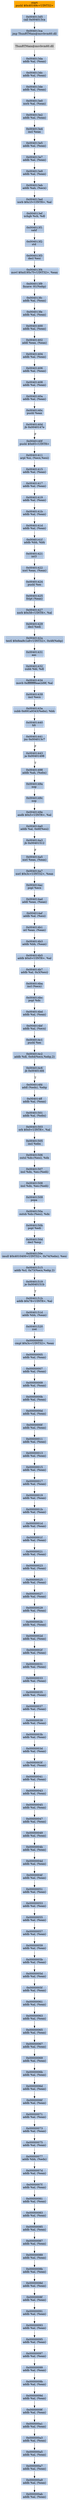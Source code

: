 digraph G {
node[shape=rectangle,style=filled,fillcolor=lightsteelblue,color=lightsteelblue]
bgcolor="transparent"
a0x004013d0pushl_0x40169cUINT32[label="start\npushl $0x40169c<UINT32>",color="lightgrey",fillcolor="orange"];
a0x004013d5call_0x004013ca[label="0x004013d5\ncall 0x004013ca"];
a0x004013cajmp_ThunRTMain_msvbvm60_dll[label="0x004013ca\njmp ThunRTMain@msvbvm60.dll"];
ThunRTMain_msvbvm60_dll[label="ThunRTMain@msvbvm60.dll",color="lightgrey",fillcolor="lightgrey"];
a0x004013daaddb_al_eax_[label="0x004013da\naddb %al, (%eax)"];
a0x004013dcaddb_al_eax_[label="0x004013dc\naddb %al, (%eax)"];
a0x004013deaddb_al_eax_[label="0x004013de\naddb %al, (%eax)"];
a0x004013e0xorb_al_eax_[label="0x004013e0\nxorb %al, (%eax)"];
a0x004013e2addb_al_eax_[label="0x004013e2\naddb %al, (%eax)"];
a0x004013e4incl_eax[label="0x004013e4\nincl %eax"];
a0x004013e5addb_al_eax_[label="0x004013e5\naddb %al, (%eax)"];
a0x004013e7addb_al_eax_[label="0x004013e7\naddb %al, (%eax)"];
a0x004013e9addb_al_eax_[label="0x004013e9\naddb %al, (%eax)"];
a0x004013ebaddb_ah_ecx_[label="0x004013eb\naddb %ah, (%ecx)"];
a0x004013edxorb_0x1fUINT8_al[label="0x004013ed\nxorb $0x1f<UINT8>, %al"];
a0x004013efxchgb_ch_dl[label="0x004013ef\nxchgb %ch, %dl"];
a0x004013f1sahf_[label="0x004013f1\nsahf "];
a0x004013f2std_[label="0x004013f2\nstd "];
a0x004013f3decl_esi[label="0x004013f3\ndecl %esi"];
a0x004013f4movl_0xd195c7fUINT32_eax[label="0x004013f4\nmovl $0xd195c7f<UINT32>, %eax"];
a0x004013f9fnsave__91ebp_[label="0x004013f9\nfnsave -91(%ebp)"];
a0x004013fcaddb_al_eax_[label="0x004013fc\naddb %al, (%eax)"];
a0x004013feaddb_al_eax_[label="0x004013fe\naddb %al, (%eax)"];
a0x00401400addb_al_eax_[label="0x00401400\naddb %al, (%eax)"];
a0x00401402addl_eax_eax_[label="0x00401402\naddl %eax, (%eax)"];
a0x00401404addb_al_eax_[label="0x00401404\naddb %al, (%eax)"];
a0x00401406addb_al_eax_[label="0x00401406\naddb %al, (%eax)"];
a0x00401408addb_al_eax_[label="0x00401408\naddb %al, (%eax)"];
a0x0040140aaddb_al_eax_[label="0x0040140a\naddb %al, (%eax)"];
a0x0040140cpushl_eax[label="0x0040140c\npushl %eax"];
a0x0040140djb_0x0040147e[label="0x0040140d\njb 0x0040147e"];
a0x0040140fpushl_0x65UINT8[label="0x0040140f\npushl $0x65<UINT8>"];
a0x00401411arpl_si_ecxesi_[label="0x00401411\narpl %si, (%ecx,%esi)"];
a0x00401415addb_al_eax_[label="0x00401415\naddb %al, (%eax)"];
a0x00401417addb_al_eax_[label="0x00401417\naddb %al, (%eax)"];
a0x00401419addb_al_eax_[label="0x00401419\naddb %al, (%eax)"];
a0x0040141baddb_al_eax_[label="0x0040141b\naddb %al, (%eax)"];
a0x0040141daddb_al_eax_[label="0x0040141d\naddb %al, (%eax)"];
a0x0040141faddb_bh_bh[label="0x0040141f\naddb %bh, %bh"];
a0x00401421int3_[label="0x00401421\nint3 "];
a0x00401422xorl_eax_eax_[label="0x00401422\nxorl %eax, (%eax)"];
a0x00401424pushl_es[label="0x00401424\npushl %es"];
a0x00401425fstpt_eax_[label="0x00401425\nfstpt (%eax)"];
a0x00401427xorb_0x58UINT8_al[label="0x00401427\nxorb $0x58<UINT8>, %al"];
a0x00401429decl_edi[label="0x00401429\ndecl %edi"];
a0x0040142atestl_0x6ea9c1a9UINT32_0x48ebp_[label="0x0040142a\ntestl $0x6ea9c1a9<UINT32>, 0x48(%ebp)"];
a0x00401431aas_[label="0x00401431\naas "];
a0x00401432subb_bl_dl[label="0x00401432\nsubb %bl, %dl"];
a0x00401434movb_0xfffffffffeae2d9f_al[label="0x00401434\nmovb 0xfffffffffeae2d9f, %al"];
a0x00401439incl_ecx[label="0x00401439\nincl %ecx"];
a0x0040143asubb_0x691a9343ebx__bh[label="0x0040143a\nsubb 0x691a9343(%ebx), %bh"];
a0x00401440hlt_[label="0x00401440\nhlt "];
a0x00401441jns_0x004013c7[label="0x00401441\njns 0x004013c7"];
a0x00401443ja_0x00401498[label="0x00401443\nja 0x00401498"];
a0x00401498addb_ah_ebx_[label="0x00401498\naddb %ah, (%ebx)"];
a0x0040149anop_[label="0x0040149a\nnop "];
a0x0040149cnop_[label="0x0040149c\nnop "];
a0x0040149eandb_0x5UINT8_al[label="0x0040149e\nandb $0x5<UINT8>, %al"];
a0x004014a0addb_al_0x6fesi_[label="0x004014a0\naddb %al, 0x6f(%esi)"];
a0x004014a3jb_0x00401512[label="0x004014a3\njb 0x00401512"];
a0x004014a5xorl_eax_eax_[label="0x004014a5\nxorl %eax, (%eax)"];
a0x004014a7xorl_0x3cUINT32_eax[label="0x004014a7\nxorl $0x3c<UINT32>, %eax"];
a0x004014acpopl_ecx[label="0x004014ac\npopl %ecx"];
a0x004014adaddl_eax_eax_[label="0x004014ad\naddl %eax, (%eax)"];
a0x004014afaddb_al_esi_[label="0x004014af\naddb %al, (%esi)"];
a0x004014b1orl_eax_eax_[label="0x004014b1\norl %eax, (%eax)"];
a0x004014b3addb_bh_eax_[label="0x004014b3\naddb %bh, (%eax)"];
a0x004014b5addb_0x0UINT8_al[label="0x004014b5\naddb $0x0<UINT8>, %al"];
a0x004014b7addb_al_0x3esi_[label="0x004014b7\naddb %al, 0x3(%esi)"];
a0x004014baincl_ecx_[label="0x004014ba\nincl (%ecx)"];
a0x004014bcpopl_ds[label="0x004014bc\npopl %ds"];
a0x004014bdaddb_al_eax_[label="0x004014bd\naddb %al, (%eax)"];
a0x004014bfaddb_al_ecx_[label="0x004014bf\naddb %al, (%ecx)"];
a0x004014c1pushl_es[label="0x004014c1\npushl %es"];
a0x004014c2addb_dl_0x6decxebp2_[label="0x004014c2\naddb %dl, 0x6d(%ecx,%ebp,2)"];
a0x004014c6jb_0x004014fd[label="0x004014c6\njb 0x004014fd"];
a0x004014fdaddl_edx__ebp[label="0x004014fd\naddl (%edx), %ebp"];
a0x004014ffaddb_al_eax_[label="0x004014ff\naddb %al, (%eax)"];
a0x00401501addb_al_ebx_[label="0x00401501\naddb %al, (%ebx)"];
a0x00401503orb_0x0UINT8_al[label="0x00401503\norb $0x0<UINT8>, %al"];
a0x00401505incl_ebx[label="0x00401505\nincl %ebx"];
a0x00401506outsl_ds_esi__dx[label="0x00401506\noutsl %ds:(%esi), %dx"];
a0x00401507insl_dx_es_edi_[label="0x00401507\ninsl %dx, %es:(%edi)"];
a0x00401508insl_dx_es_edi_[label="0x00401508\ninsl %dx, %es:(%edi)"];
a0x00401509popa_[label="0x00401509\npopa "];
a0x0040150aoutsb_ds_esi__dx[label="0x0040150a\noutsb %ds:(%esi), %dx"];
a0x0040150bpopl_edi[label="0x0040150b\npopl %edi"];
a0x0040150ddecl_esp[label="0x0040150d\ndecl %esp"];
a0x0040150eimull_0x4010400UINT32_0x74ebx__esi[label="0x0040150e\nimull $0x4010400<UINT32>, 0x74(%ebx), %esi"];
a0x00401515addb_cl_0x73ecxebp2_[label="0x00401515\naddb %cl, 0x73(%ecx,%ebp,2)"];
a0x00401519je_0x0040151b[label="0x00401519\nje 0x0040151b"];
a0x0040151baddb_0x78UINT8_al[label="0x0040151b\naddb $0x78<UINT8>, %al"];
a0x0040151daddb_bh_eax_[label="0x0040151d\naddb %bh, (%eax)"];
a0x00401520iret[label="0x00401520\niret"];
a0x00000000cmpl_0x3cUINT32_eax[label="0x00000000\ncmpl $0x3c<UINT32>, %eax"];
a0x00000005addb_al_eax_[label="0x00000005\naddb %al, (%eax)"];
a0x00000007addb_al_eax_[label="0x00000007\naddb %al, (%eax)"];
a0x00000009addb_al_eax_[label="0x00000009\naddb %al, (%eax)"];
a0x0000000baddb_al_eax_[label="0x0000000b\naddb %al, (%eax)"];
a0x0000000daddb_al_eax_[label="0x0000000d\naddb %al, (%eax)"];
a0x0000000faddb_al_eax_[label="0x0000000f\naddb %al, (%eax)"];
a0x00000011addb_al_eax_[label="0x00000011\naddb %al, (%eax)"];
a0x00000013addb_al_eax_[label="0x00000013\naddb %al, (%eax)"];
a0x00000015addb_al_eax_[label="0x00000015\naddb %al, (%eax)"];
a0x00000017addb_al_eax_[label="0x00000017\naddb %al, (%eax)"];
a0x00000019addb_al_eax_[label="0x00000019\naddb %al, (%eax)"];
a0x0000001baddb_al_eax_[label="0x0000001b\naddb %al, (%eax)"];
a0x0000001daddb_al_eax_[label="0x0000001d\naddb %al, (%eax)"];
a0x0000001faddb_al_eax_[label="0x0000001f\naddb %al, (%eax)"];
a0x00000021addb_al_eax_[label="0x00000021\naddb %al, (%eax)"];
a0x00000023addb_al_eax_[label="0x00000023\naddb %al, (%eax)"];
a0x00000025addb_al_eax_[label="0x00000025\naddb %al, (%eax)"];
a0x00000027addb_al_eax_[label="0x00000027\naddb %al, (%eax)"];
a0x00000029addb_al_eax_[label="0x00000029\naddb %al, (%eax)"];
a0x0000002baddb_al_eax_[label="0x0000002b\naddb %al, (%eax)"];
a0x0000002daddb_al_eax_[label="0x0000002d\naddb %al, (%eax)"];
a0x0000002faddb_al_eax_[label="0x0000002f\naddb %al, (%eax)"];
a0x00000031addb_al_eax_[label="0x00000031\naddb %al, (%eax)"];
a0x00000033addb_al_eax_[label="0x00000033\naddb %al, (%eax)"];
a0x00000035addb_al_eax_[label="0x00000035\naddb %al, (%eax)"];
a0x00000037addb_al_eax_[label="0x00000037\naddb %al, (%eax)"];
a0x00000039addb_al_eax_[label="0x00000039\naddb %al, (%eax)"];
a0x0000003baddb_al_eax_[label="0x0000003b\naddb %al, (%eax)"];
a0x0000003daddb_al_eax_[label="0x0000003d\naddb %al, (%eax)"];
a0x0000003faddb_al_eax_[label="0x0000003f\naddb %al, (%eax)"];
a0x00000041addb_al_eax_[label="0x00000041\naddb %al, (%eax)"];
a0x00000043addb_al_eax_[label="0x00000043\naddb %al, (%eax)"];
a0x00000045addb_al_eax_[label="0x00000045\naddb %al, (%eax)"];
a0x00000047addb_al_eax_[label="0x00000047\naddb %al, (%eax)"];
a0x00000049addb_al_eax_[label="0x00000049\naddb %al, (%eax)"];
a0x0000004baddb_al_eax_[label="0x0000004b\naddb %al, (%eax)"];
a0x0000004daddb_al_eax_[label="0x0000004d\naddb %al, (%eax)"];
a0x0000004faddb_al_eax_[label="0x0000004f\naddb %al, (%eax)"];
a0x00000051addb_al_eax_[label="0x00000051\naddb %al, (%eax)"];
a0x00000053addb_al_eax_[label="0x00000053\naddb %al, (%eax)"];
a0x00000055addb_al_eax_[label="0x00000055\naddb %al, (%eax)"];
a0x00000057addb_al_eax_[label="0x00000057\naddb %al, (%eax)"];
a0x00000059addb_al_eax_[label="0x00000059\naddb %al, (%eax)"];
a0x0000005baddb_al_eax_[label="0x0000005b\naddb %al, (%eax)"];
a0x0000005daddb_al_eax_[label="0x0000005d\naddb %al, (%eax)"];
a0x0000005faddb_al_eax_[label="0x0000005f\naddb %al, (%eax)"];
a0x00000061addb_al_eax_[label="0x00000061\naddb %al, (%eax)"];
a0x00000063addb_al_eax_[label="0x00000063\naddb %al, (%eax)"];
a0x00000065addb_al_eax_[label="0x00000065\naddb %al, (%eax)"];
a0x00000067addb_al_eax_[label="0x00000067\naddb %al, (%eax)"];
a0x00000069addb_al_eax_[label="0x00000069\naddb %al, (%eax)"];
a0x0000006baddb_al_eax_[label="0x0000006b\naddb %al, (%eax)"];
a0x0000006daddb_al_eax_[label="0x0000006d\naddb %al, (%eax)"];
a0x0000006faddb_al_eax_[label="0x0000006f\naddb %al, (%eax)"];
a0x00000071addb_al_eax_[label="0x00000071\naddb %al, (%eax)"];
a0x00000073addb_al_eax_[label="0x00000073\naddb %al, (%eax)"];
a0x00000075addb_al_eax_[label="0x00000075\naddb %al, (%eax)"];
a0x00000077addb_bh_edx_[label="0x00000077\naddb %bh, (%edx)"];
a0x0000007daddb_al_eax_[label="0x0000007d\naddb %al, (%eax)"];
a0x0000007faddb_al_eax_[label="0x0000007f\naddb %al, (%eax)"];
a0x00000081addb_al_eax_[label="0x00000081\naddb %al, (%eax)"];
a0x00000083addb_al_eax_[label="0x00000083\naddb %al, (%eax)"];
a0x00000085addb_al_eax_[label="0x00000085\naddb %al, (%eax)"];
a0x00000087addb_al_eax_[label="0x00000087\naddb %al, (%eax)"];
a0x00000089addb_al_eax_[label="0x00000089\naddb %al, (%eax)"];
a0x0000008baddb_al_eax_[label="0x0000008b\naddb %al, (%eax)"];
a0x0000008daddb_al_eax_[label="0x0000008d\naddb %al, (%eax)"];
a0x0000008faddb_al_eax_[label="0x0000008f\naddb %al, (%eax)"];
a0x00000091addb_al_eax_[label="0x00000091\naddb %al, (%eax)"];
a0x00000093addb_al_eax_[label="0x00000093\naddb %al, (%eax)"];
a0x00000095addb_al_eax_[label="0x00000095\naddb %al, (%eax)"];
a0x00000097addb_al_eax_[label="0x00000097\naddb %al, (%eax)"];
a0x00000099addb_al_eax_[label="0x00000099\naddb %al, (%eax)"];
a0x0000009baddb_al_eax_[label="0x0000009b\naddb %al, (%eax)"];
a0x0000009daddb_al_eax_[label="0x0000009d\naddb %al, (%eax)"];
a0x0000009faddb_al_eax_[label="0x0000009f\naddb %al, (%eax)"];
a0x000000a1addb_al_eax_[label="0x000000a1\naddb %al, (%eax)"];
a0x000000a3addb_al_eax_[label="0x000000a3\naddb %al, (%eax)"];
a0x000000a5addb_al_eax_[label="0x000000a5\naddb %al, (%eax)"];
a0x000000a7addb_al_eax_[label="0x000000a7\naddb %al, (%eax)"];
a0x000000a9addb_al_eax_[label="0x000000a9\naddb %al, (%eax)"];
a0x000000abaddb_al_eax_[label="0x000000ab\naddb %al, (%eax)"];
a0x004013d0pushl_0x40169cUINT32 -> a0x004013d5call_0x004013ca [color="#000000"];
a0x004013d5call_0x004013ca -> a0x004013cajmp_ThunRTMain_msvbvm60_dll [color="#000000"];
a0x004013cajmp_ThunRTMain_msvbvm60_dll -> ThunRTMain_msvbvm60_dll [color="#000000"];
ThunRTMain_msvbvm60_dll -> a0x004013daaddb_al_eax_ [color="#000000"];
a0x004013daaddb_al_eax_ -> a0x004013dcaddb_al_eax_ [color="#000000"];
a0x004013dcaddb_al_eax_ -> a0x004013deaddb_al_eax_ [color="#000000"];
a0x004013deaddb_al_eax_ -> a0x004013e0xorb_al_eax_ [color="#000000"];
a0x004013e0xorb_al_eax_ -> a0x004013e2addb_al_eax_ [color="#000000"];
a0x004013e2addb_al_eax_ -> a0x004013e4incl_eax [color="#000000"];
a0x004013e4incl_eax -> a0x004013e5addb_al_eax_ [color="#000000"];
a0x004013e5addb_al_eax_ -> a0x004013e7addb_al_eax_ [color="#000000"];
a0x004013e7addb_al_eax_ -> a0x004013e9addb_al_eax_ [color="#000000"];
a0x004013e9addb_al_eax_ -> a0x004013ebaddb_ah_ecx_ [color="#000000"];
a0x004013ebaddb_ah_ecx_ -> a0x004013edxorb_0x1fUINT8_al [color="#000000"];
a0x004013edxorb_0x1fUINT8_al -> a0x004013efxchgb_ch_dl [color="#000000"];
a0x004013efxchgb_ch_dl -> a0x004013f1sahf_ [color="#000000"];
a0x004013f1sahf_ -> a0x004013f2std_ [color="#000000"];
a0x004013f2std_ -> a0x004013f3decl_esi [color="#000000"];
a0x004013f3decl_esi -> a0x004013f4movl_0xd195c7fUINT32_eax [color="#000000"];
a0x004013f4movl_0xd195c7fUINT32_eax -> a0x004013f9fnsave__91ebp_ [color="#000000"];
a0x004013f9fnsave__91ebp_ -> a0x004013fcaddb_al_eax_ [color="#000000"];
a0x004013fcaddb_al_eax_ -> a0x004013feaddb_al_eax_ [color="#000000"];
a0x004013feaddb_al_eax_ -> a0x00401400addb_al_eax_ [color="#000000"];
a0x00401400addb_al_eax_ -> a0x00401402addl_eax_eax_ [color="#000000"];
a0x00401402addl_eax_eax_ -> a0x00401404addb_al_eax_ [color="#000000"];
a0x00401404addb_al_eax_ -> a0x00401406addb_al_eax_ [color="#000000"];
a0x00401406addb_al_eax_ -> a0x00401408addb_al_eax_ [color="#000000"];
a0x00401408addb_al_eax_ -> a0x0040140aaddb_al_eax_ [color="#000000"];
a0x0040140aaddb_al_eax_ -> a0x0040140cpushl_eax [color="#000000"];
a0x0040140cpushl_eax -> a0x0040140djb_0x0040147e [color="#000000"];
a0x0040140djb_0x0040147e -> a0x0040140fpushl_0x65UINT8 [color="#000000",label="F"];
a0x0040140fpushl_0x65UINT8 -> a0x00401411arpl_si_ecxesi_ [color="#000000"];
a0x00401411arpl_si_ecxesi_ -> a0x00401415addb_al_eax_ [color="#000000"];
a0x00401415addb_al_eax_ -> a0x00401417addb_al_eax_ [color="#000000"];
a0x00401417addb_al_eax_ -> a0x00401419addb_al_eax_ [color="#000000"];
a0x00401419addb_al_eax_ -> a0x0040141baddb_al_eax_ [color="#000000"];
a0x0040141baddb_al_eax_ -> a0x0040141daddb_al_eax_ [color="#000000"];
a0x0040141daddb_al_eax_ -> a0x0040141faddb_bh_bh [color="#000000"];
a0x0040141faddb_bh_bh -> a0x00401421int3_ [color="#000000"];
a0x00401421int3_ -> a0x00401422xorl_eax_eax_ [color="#000000"];
a0x00401422xorl_eax_eax_ -> a0x00401424pushl_es [color="#000000"];
a0x00401424pushl_es -> a0x00401425fstpt_eax_ [color="#000000"];
a0x00401425fstpt_eax_ -> a0x00401427xorb_0x58UINT8_al [color="#000000"];
a0x00401427xorb_0x58UINT8_al -> a0x00401429decl_edi [color="#000000"];
a0x00401429decl_edi -> a0x0040142atestl_0x6ea9c1a9UINT32_0x48ebp_ [color="#000000"];
a0x0040142atestl_0x6ea9c1a9UINT32_0x48ebp_ -> a0x00401431aas_ [color="#000000"];
a0x00401431aas_ -> a0x00401432subb_bl_dl [color="#000000"];
a0x00401432subb_bl_dl -> a0x00401434movb_0xfffffffffeae2d9f_al [color="#000000"];
a0x00401434movb_0xfffffffffeae2d9f_al -> a0x00401439incl_ecx [color="#000000"];
a0x00401439incl_ecx -> a0x0040143asubb_0x691a9343ebx__bh [color="#000000"];
a0x0040143asubb_0x691a9343ebx__bh -> a0x00401440hlt_ [color="#000000"];
a0x00401440hlt_ -> a0x00401441jns_0x004013c7 [color="#000000"];
a0x00401441jns_0x004013c7 -> a0x00401443ja_0x00401498 [color="#000000",label="F"];
a0x00401443ja_0x00401498 -> a0x00401498addb_ah_ebx_ [color="#000000",label="T"];
a0x00401498addb_ah_ebx_ -> a0x0040149anop_ [color="#000000"];
a0x0040149anop_ -> a0x0040149cnop_ [color="#000000"];
a0x0040149cnop_ -> a0x0040149eandb_0x5UINT8_al [color="#000000"];
a0x0040149eandb_0x5UINT8_al -> a0x004014a0addb_al_0x6fesi_ [color="#000000"];
a0x004014a0addb_al_0x6fesi_ -> a0x004014a3jb_0x00401512 [color="#000000"];
a0x004014a3jb_0x00401512 -> a0x004014a5xorl_eax_eax_ [color="#000000",label="F"];
a0x004014a5xorl_eax_eax_ -> a0x004014a7xorl_0x3cUINT32_eax [color="#000000"];
a0x004014a7xorl_0x3cUINT32_eax -> a0x004014acpopl_ecx [color="#000000"];
a0x004014acpopl_ecx -> a0x004014adaddl_eax_eax_ [color="#000000"];
a0x004014adaddl_eax_eax_ -> a0x004014afaddb_al_esi_ [color="#000000"];
a0x004014afaddb_al_esi_ -> a0x004014b1orl_eax_eax_ [color="#000000"];
a0x004014b1orl_eax_eax_ -> a0x004014b3addb_bh_eax_ [color="#000000"];
a0x004014b3addb_bh_eax_ -> a0x004014b5addb_0x0UINT8_al [color="#000000"];
a0x004014b5addb_0x0UINT8_al -> a0x004014b7addb_al_0x3esi_ [color="#000000"];
a0x004014b7addb_al_0x3esi_ -> a0x004014baincl_ecx_ [color="#000000"];
a0x004014baincl_ecx_ -> a0x004014bcpopl_ds [color="#000000"];
a0x004014bcpopl_ds -> a0x004014bdaddb_al_eax_ [color="#000000"];
a0x004014bdaddb_al_eax_ -> a0x004014bfaddb_al_ecx_ [color="#000000"];
a0x004014bfaddb_al_ecx_ -> a0x004014c1pushl_es [color="#000000"];
a0x004014c1pushl_es -> a0x004014c2addb_dl_0x6decxebp2_ [color="#000000"];
a0x004014c2addb_dl_0x6decxebp2_ -> a0x004014c6jb_0x004014fd [color="#000000"];
a0x004014c6jb_0x004014fd -> a0x004014fdaddl_edx__ebp [color="#000000",label="T"];
a0x004014fdaddl_edx__ebp -> a0x004014ffaddb_al_eax_ [color="#000000"];
a0x004014ffaddb_al_eax_ -> a0x00401501addb_al_ebx_ [color="#000000"];
a0x00401501addb_al_ebx_ -> a0x00401503orb_0x0UINT8_al [color="#000000"];
a0x00401503orb_0x0UINT8_al -> a0x00401505incl_ebx [color="#000000"];
a0x00401505incl_ebx -> a0x00401506outsl_ds_esi__dx [color="#000000"];
a0x00401506outsl_ds_esi__dx -> a0x00401507insl_dx_es_edi_ [color="#000000"];
a0x00401507insl_dx_es_edi_ -> a0x00401508insl_dx_es_edi_ [color="#000000"];
a0x00401508insl_dx_es_edi_ -> a0x00401509popa_ [color="#000000"];
a0x00401509popa_ -> a0x0040150aoutsb_ds_esi__dx [color="#000000"];
a0x0040150aoutsb_ds_esi__dx -> a0x0040150bpopl_edi [color="#000000"];
a0x0040150bpopl_edi -> a0x0040150ddecl_esp [color="#000000"];
a0x0040150ddecl_esp -> a0x0040150eimull_0x4010400UINT32_0x74ebx__esi [color="#000000"];
a0x0040150eimull_0x4010400UINT32_0x74ebx__esi -> a0x00401515addb_cl_0x73ecxebp2_ [color="#000000"];
a0x00401515addb_cl_0x73ecxebp2_ -> a0x00401519je_0x0040151b [color="#000000"];
a0x00401519je_0x0040151b -> a0x0040151baddb_0x78UINT8_al [color="#000000",label="T"];
a0x0040151baddb_0x78UINT8_al -> a0x0040151daddb_bh_eax_ [color="#000000"];
a0x0040151daddb_bh_eax_ -> a0x00401520iret [color="#000000"];
a0x00401520iret -> a0x00000000cmpl_0x3cUINT32_eax [color="#000000"];
a0x00000000cmpl_0x3cUINT32_eax -> a0x00000005addb_al_eax_ [color="#000000"];
a0x00000005addb_al_eax_ -> a0x00000007addb_al_eax_ [color="#000000"];
a0x00000007addb_al_eax_ -> a0x00000009addb_al_eax_ [color="#000000"];
a0x00000009addb_al_eax_ -> a0x0000000baddb_al_eax_ [color="#000000"];
a0x0000000baddb_al_eax_ -> a0x0000000daddb_al_eax_ [color="#000000"];
a0x0000000daddb_al_eax_ -> a0x0000000faddb_al_eax_ [color="#000000"];
a0x0000000faddb_al_eax_ -> a0x00000011addb_al_eax_ [color="#000000"];
a0x00000011addb_al_eax_ -> a0x00000013addb_al_eax_ [color="#000000"];
a0x00000013addb_al_eax_ -> a0x00000015addb_al_eax_ [color="#000000"];
a0x00000015addb_al_eax_ -> a0x00000017addb_al_eax_ [color="#000000"];
a0x00000017addb_al_eax_ -> a0x00000019addb_al_eax_ [color="#000000"];
a0x00000019addb_al_eax_ -> a0x0000001baddb_al_eax_ [color="#000000"];
a0x0000001baddb_al_eax_ -> a0x0000001daddb_al_eax_ [color="#000000"];
a0x0000001daddb_al_eax_ -> a0x0000001faddb_al_eax_ [color="#000000"];
a0x0000001faddb_al_eax_ -> a0x00000021addb_al_eax_ [color="#000000"];
a0x00000021addb_al_eax_ -> a0x00000023addb_al_eax_ [color="#000000"];
a0x00000023addb_al_eax_ -> a0x00000025addb_al_eax_ [color="#000000"];
a0x00000025addb_al_eax_ -> a0x00000027addb_al_eax_ [color="#000000"];
a0x00000027addb_al_eax_ -> a0x00000029addb_al_eax_ [color="#000000"];
a0x00000029addb_al_eax_ -> a0x0000002baddb_al_eax_ [color="#000000"];
a0x0000002baddb_al_eax_ -> a0x0000002daddb_al_eax_ [color="#000000"];
a0x0000002daddb_al_eax_ -> a0x0000002faddb_al_eax_ [color="#000000"];
a0x0000002faddb_al_eax_ -> a0x00000031addb_al_eax_ [color="#000000"];
a0x00000031addb_al_eax_ -> a0x00000033addb_al_eax_ [color="#000000"];
a0x00000033addb_al_eax_ -> a0x00000035addb_al_eax_ [color="#000000"];
a0x00000035addb_al_eax_ -> a0x00000037addb_al_eax_ [color="#000000"];
a0x00000037addb_al_eax_ -> a0x00000039addb_al_eax_ [color="#000000"];
a0x00000039addb_al_eax_ -> a0x0000003baddb_al_eax_ [color="#000000"];
a0x0000003baddb_al_eax_ -> a0x0000003daddb_al_eax_ [color="#000000"];
a0x0000003daddb_al_eax_ -> a0x0000003faddb_al_eax_ [color="#000000"];
a0x0000003faddb_al_eax_ -> a0x00000041addb_al_eax_ [color="#000000"];
a0x00000041addb_al_eax_ -> a0x00000043addb_al_eax_ [color="#000000"];
a0x00000043addb_al_eax_ -> a0x00000045addb_al_eax_ [color="#000000"];
a0x00000045addb_al_eax_ -> a0x00000047addb_al_eax_ [color="#000000"];
a0x00000047addb_al_eax_ -> a0x00000049addb_al_eax_ [color="#000000"];
a0x00000049addb_al_eax_ -> a0x0000004baddb_al_eax_ [color="#000000"];
a0x0000004baddb_al_eax_ -> a0x0000004daddb_al_eax_ [color="#000000"];
a0x0000004daddb_al_eax_ -> a0x0000004faddb_al_eax_ [color="#000000"];
a0x0000004faddb_al_eax_ -> a0x00000051addb_al_eax_ [color="#000000"];
a0x00000051addb_al_eax_ -> a0x00000053addb_al_eax_ [color="#000000"];
a0x00000053addb_al_eax_ -> a0x00000055addb_al_eax_ [color="#000000"];
a0x00000055addb_al_eax_ -> a0x00000057addb_al_eax_ [color="#000000"];
a0x00000057addb_al_eax_ -> a0x00000059addb_al_eax_ [color="#000000"];
a0x00000059addb_al_eax_ -> a0x0000005baddb_al_eax_ [color="#000000"];
a0x0000005baddb_al_eax_ -> a0x0000005daddb_al_eax_ [color="#000000"];
a0x0000005daddb_al_eax_ -> a0x0000005faddb_al_eax_ [color="#000000"];
a0x0000005faddb_al_eax_ -> a0x00000061addb_al_eax_ [color="#000000"];
a0x00000061addb_al_eax_ -> a0x00000063addb_al_eax_ [color="#000000"];
a0x00000063addb_al_eax_ -> a0x00000065addb_al_eax_ [color="#000000"];
a0x00000065addb_al_eax_ -> a0x00000067addb_al_eax_ [color="#000000"];
a0x00000067addb_al_eax_ -> a0x00000069addb_al_eax_ [color="#000000"];
a0x00000069addb_al_eax_ -> a0x0000006baddb_al_eax_ [color="#000000"];
a0x0000006baddb_al_eax_ -> a0x0000006daddb_al_eax_ [color="#000000"];
a0x0000006daddb_al_eax_ -> a0x0000006faddb_al_eax_ [color="#000000"];
a0x0000006faddb_al_eax_ -> a0x00000071addb_al_eax_ [color="#000000"];
a0x00000071addb_al_eax_ -> a0x00000073addb_al_eax_ [color="#000000"];
a0x00000073addb_al_eax_ -> a0x00000075addb_al_eax_ [color="#000000"];
a0x00000075addb_al_eax_ -> a0x00000077addb_bh_edx_ [color="#000000"];
a0x00000077addb_bh_edx_ -> a0x0000007daddb_al_eax_ [color="#000000"];
a0x0000007daddb_al_eax_ -> a0x0000007faddb_al_eax_ [color="#000000"];
a0x0000007faddb_al_eax_ -> a0x00000081addb_al_eax_ [color="#000000"];
a0x00000081addb_al_eax_ -> a0x00000083addb_al_eax_ [color="#000000"];
a0x00000083addb_al_eax_ -> a0x00000085addb_al_eax_ [color="#000000"];
a0x00000085addb_al_eax_ -> a0x00000087addb_al_eax_ [color="#000000"];
a0x00000087addb_al_eax_ -> a0x00000089addb_al_eax_ [color="#000000"];
a0x00000089addb_al_eax_ -> a0x0000008baddb_al_eax_ [color="#000000"];
a0x0000008baddb_al_eax_ -> a0x0000008daddb_al_eax_ [color="#000000"];
a0x0000008daddb_al_eax_ -> a0x0000008faddb_al_eax_ [color="#000000"];
a0x0000008faddb_al_eax_ -> a0x00000091addb_al_eax_ [color="#000000"];
a0x00000091addb_al_eax_ -> a0x00000093addb_al_eax_ [color="#000000"];
a0x00000093addb_al_eax_ -> a0x00000095addb_al_eax_ [color="#000000"];
a0x00000095addb_al_eax_ -> a0x00000097addb_al_eax_ [color="#000000"];
a0x00000097addb_al_eax_ -> a0x00000099addb_al_eax_ [color="#000000"];
a0x00000099addb_al_eax_ -> a0x0000009baddb_al_eax_ [color="#000000"];
a0x0000009baddb_al_eax_ -> a0x0000009daddb_al_eax_ [color="#000000"];
a0x0000009daddb_al_eax_ -> a0x0000009faddb_al_eax_ [color="#000000"];
a0x0000009faddb_al_eax_ -> a0x000000a1addb_al_eax_ [color="#000000"];
a0x000000a1addb_al_eax_ -> a0x000000a3addb_al_eax_ [color="#000000"];
a0x000000a3addb_al_eax_ -> a0x000000a5addb_al_eax_ [color="#000000"];
a0x000000a5addb_al_eax_ -> a0x000000a7addb_al_eax_ [color="#000000"];
a0x000000a7addb_al_eax_ -> a0x000000a9addb_al_eax_ [color="#000000"];
a0x000000a9addb_al_eax_ -> a0x000000abaddb_al_eax_ [color="#000000"];
}
